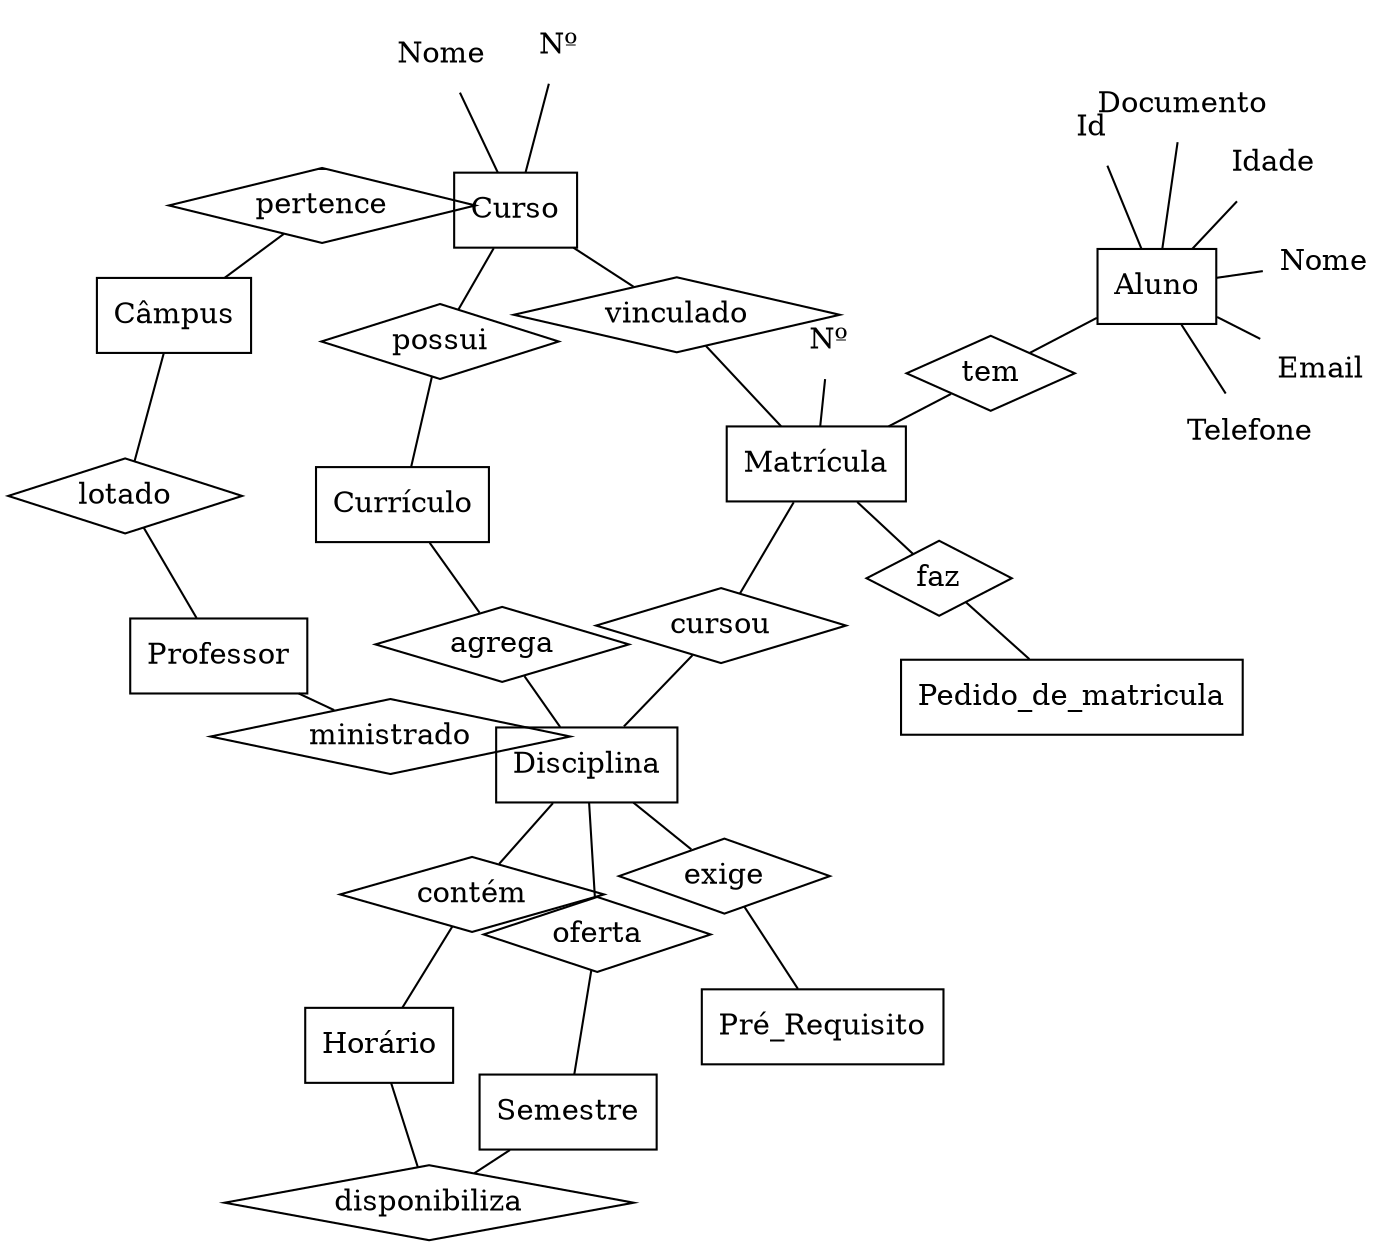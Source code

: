 graph diagramaER {
  layout = neato
  layout = neato
 
  // Entidades
  Aluno [shape=record]
  Curso  [shape=record]
  Disciplina [shape=record]
  Horário [shape=record]
  Professor [shape=record]
  Matrícula [shape=record]
  Câmpus [shape=record]
  Currículo [shape=record]
  Semestre [shape=record]
  Pedido_de_matricula [shape=record]
  Pré_Requisito [shape=record]
 
  // Atributos
  IdAluno [shape=plaintext,label="Id"]
  NomeAluno [shape=plaintext,label="Nome"]
  IdadeAluno [shape=plaintext,label="Idade"]
  DocumentoAluno [shape=plaintext,label="Documento"]
  TelefoneAluno [shape=plaintext,label="Telefone"]
  EmailAluno [shape=plaintext,label="Email"]

  NumeroMatrícula [shape=plaintext,label="Nº"]

  NomeCurso [shape=plaintext,label="Nome"]
  NumeroCurso [shape=plaintext,label="Nº"]

  
  /*Aula [shape=plaintext]
  CH [shape=plaintext]
  CHmínima [shape=plaintext]
  CódigoCurso [shape=plaintext,label="Código"]
  CódigoDisciplina [shape=plaintext,label="Código"]
  CPF [shape=plaintext]
  Dia [shape=plaintext]
  Fase [shape=plaintext]
  Matrícula [shape=plaintext]
  NomeAluno [shape=plaintext,label="Nome"]
  NomeCurso [shape=plaintext,label="Nome"]
  NomeProfessor [shape=plaintext,label="Nome"]
  SemanaAB [shape=plaintext,label="Semana AB"]
  Semestre [shape=plaintext]
  SIAPE [shape=plaintext]
  Turno [shape=plaintext]*/

    // Verbos
    tem [shape=diamond]
    cursou [shape=diamond]
    faz [shape=diamond]
    vinculado [shape=diamond]
    pertence [shape=diamond]
    possui [shape=diamond]
    lotado [shape=diamond]
    agrega [shape=diamond]
    ministrado [shape=diamond]
    oferta [shape=diamond]
    contém [shape=diamond]
    exige [shape=diamond]
    disponibiliza [shape=diamond]
 
  //Relacionamentos
  /*Calendário [shape=diamond]
  Estuda [shape=diamond]
  Grade [shape=diamond]
  Leciona [shape=diamond]
  PréRequisito [shape=diamond]
  ProcessoDeMatrícula [shape=diamond]*/

  //Ligações
  Aluno -- IdAluno
  Aluno -- NomeAluno
  Aluno -- IdadeAluno
  Aluno -- DocumentoAluno
  Aluno -- TelefoneAluno
  Aluno -- EmailAluno

  Matrícula -- NumeroMatrícula

  Curso -- NomeCurso
  Curso -- NumeroCurso
  /*Aluno -- CPF
  Aluno -- Estuda [label="0..N"]
  
  Aluno -- ProcessoDeMatrícula [label="0..N"]
  Curso -- CódigoCurso
  Curso -- Estuda [label="0..N"]
  Curso -- Grade [label="1"]
  Curso -- NomeCurso
  Disciplina -- Calendário [label="1"]
  Disciplina -- CH
  Disciplina -- CHmínima
  Disciplina -- CódigoDisciplina
  Disciplina -- Fase
  Disciplina -- Grade [label="0..N"]
  Disciplina -- Leciona [label="0..N"]
  Disciplina -- PréRequisito [label="0..N"]
  Disciplina -- PréRequisito [label="1"]
  Disciplina -- ProcessoDeMatrícula [label="0..N"]
  Estuda -- Matrícula
  Horário -- Aula
  Horário -- Calendário [label="0..N"]
  Horário -- Dia
  Horário -- SemanaAB
  Horário -- Semestre
  Horário -- Turno
  Professor -- Leciona [label="0..1"]
  Professor -- NomeProfessor
  Professor -- SIAPE*/
    
    // Ligações
    Aluno -- tem -- Matrícula
    Matrícula -- cursou -- Disciplina
    Matrícula -- faz -- Pedido_de_matricula
    Matrícula -- vinculado -- Curso
    Curso -- pertence -- Câmpus
    Curso -- possui -- Currículo
    Professor -- lotado -- Câmpus
    Disciplina -- ministrado -- Professor
    Currículo -- agrega -- Disciplina
    Semestre -- oferta -- Disciplina
    Semestre -- disponibiliza -- Horário
    Disciplina -- contém -- Horário
    Disciplina -- exige -- Pré_Requisito
}
